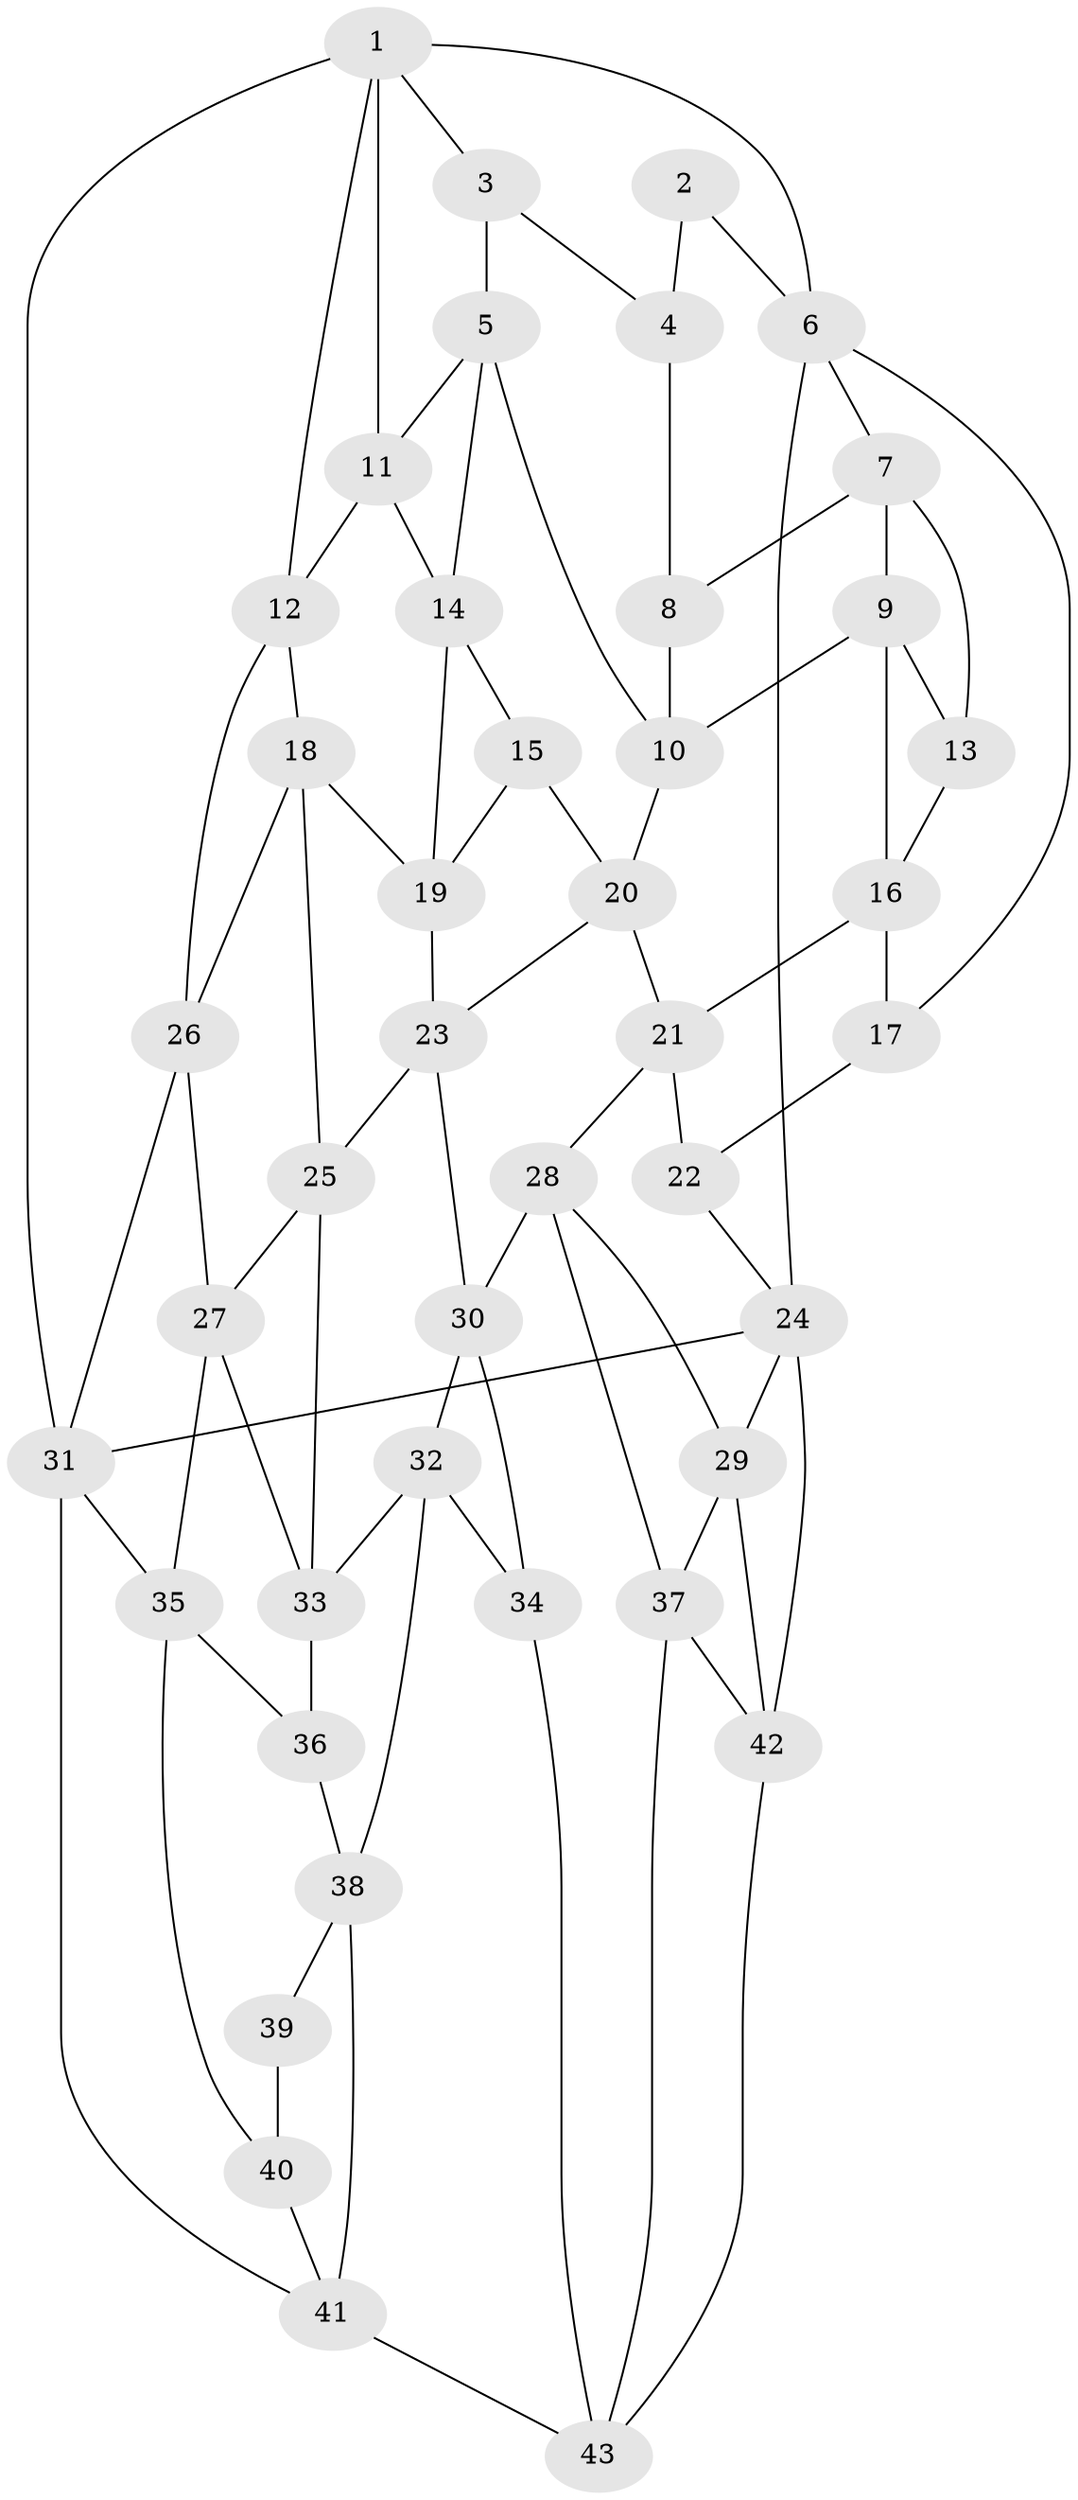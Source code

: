 // original degree distribution, {3: 0.036585365853658534, 4: 0.2682926829268293, 5: 0.4268292682926829, 6: 0.2682926829268293}
// Generated by graph-tools (version 1.1) at 2025/50/03/09/25 03:50:57]
// undirected, 43 vertices, 81 edges
graph export_dot {
graph [start="1"]
  node [color=gray90,style=filled];
  1;
  2;
  3;
  4;
  5;
  6;
  7;
  8;
  9;
  10;
  11;
  12;
  13;
  14;
  15;
  16;
  17;
  18;
  19;
  20;
  21;
  22;
  23;
  24;
  25;
  26;
  27;
  28;
  29;
  30;
  31;
  32;
  33;
  34;
  35;
  36;
  37;
  38;
  39;
  40;
  41;
  42;
  43;
  1 -- 3 [weight=1.0];
  1 -- 6 [weight=1.0];
  1 -- 11 [weight=1.0];
  1 -- 12 [weight=1.0];
  1 -- 31 [weight=1.0];
  2 -- 4 [weight=1.0];
  2 -- 6 [weight=1.0];
  3 -- 4 [weight=1.0];
  3 -- 5 [weight=1.0];
  4 -- 8 [weight=2.0];
  5 -- 10 [weight=1.0];
  5 -- 11 [weight=1.0];
  5 -- 14 [weight=1.0];
  6 -- 7 [weight=1.0];
  6 -- 17 [weight=1.0];
  6 -- 24 [weight=1.0];
  7 -- 8 [weight=1.0];
  7 -- 9 [weight=1.0];
  7 -- 13 [weight=1.0];
  8 -- 10 [weight=1.0];
  9 -- 10 [weight=1.0];
  9 -- 13 [weight=1.0];
  9 -- 16 [weight=1.0];
  10 -- 20 [weight=1.0];
  11 -- 12 [weight=1.0];
  11 -- 14 [weight=1.0];
  12 -- 18 [weight=1.0];
  12 -- 26 [weight=1.0];
  13 -- 16 [weight=1.0];
  14 -- 15 [weight=1.0];
  14 -- 19 [weight=1.0];
  15 -- 19 [weight=1.0];
  15 -- 20 [weight=1.0];
  16 -- 17 [weight=1.0];
  16 -- 21 [weight=1.0];
  17 -- 22 [weight=2.0];
  18 -- 19 [weight=1.0];
  18 -- 25 [weight=1.0];
  18 -- 26 [weight=1.0];
  19 -- 23 [weight=1.0];
  20 -- 21 [weight=1.0];
  20 -- 23 [weight=1.0];
  21 -- 22 [weight=1.0];
  21 -- 28 [weight=1.0];
  22 -- 24 [weight=1.0];
  23 -- 25 [weight=1.0];
  23 -- 30 [weight=1.0];
  24 -- 29 [weight=1.0];
  24 -- 31 [weight=1.0];
  24 -- 42 [weight=1.0];
  25 -- 27 [weight=1.0];
  25 -- 33 [weight=1.0];
  26 -- 27 [weight=1.0];
  26 -- 31 [weight=1.0];
  27 -- 33 [weight=1.0];
  27 -- 35 [weight=1.0];
  28 -- 29 [weight=1.0];
  28 -- 30 [weight=1.0];
  28 -- 37 [weight=1.0];
  29 -- 37 [weight=1.0];
  29 -- 42 [weight=1.0];
  30 -- 32 [weight=1.0];
  30 -- 34 [weight=1.0];
  31 -- 35 [weight=1.0];
  31 -- 41 [weight=1.0];
  32 -- 33 [weight=1.0];
  32 -- 34 [weight=1.0];
  32 -- 38 [weight=1.0];
  33 -- 36 [weight=1.0];
  34 -- 43 [weight=1.0];
  35 -- 36 [weight=1.0];
  35 -- 40 [weight=1.0];
  36 -- 38 [weight=1.0];
  37 -- 42 [weight=1.0];
  37 -- 43 [weight=1.0];
  38 -- 39 [weight=1.0];
  38 -- 41 [weight=1.0];
  39 -- 40 [weight=2.0];
  40 -- 41 [weight=1.0];
  41 -- 43 [weight=1.0];
  42 -- 43 [weight=1.0];
}
